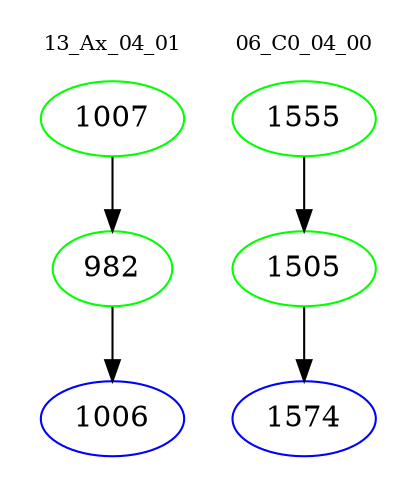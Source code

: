 digraph{
subgraph cluster_0 {
color = white
label = "13_Ax_04_01";
fontsize=10;
T0_1007 [label="1007", color="green"]
T0_1007 -> T0_982 [color="black"]
T0_982 [label="982", color="green"]
T0_982 -> T0_1006 [color="black"]
T0_1006 [label="1006", color="blue"]
}
subgraph cluster_1 {
color = white
label = "06_C0_04_00";
fontsize=10;
T1_1555 [label="1555", color="green"]
T1_1555 -> T1_1505 [color="black"]
T1_1505 [label="1505", color="green"]
T1_1505 -> T1_1574 [color="black"]
T1_1574 [label="1574", color="blue"]
}
}
